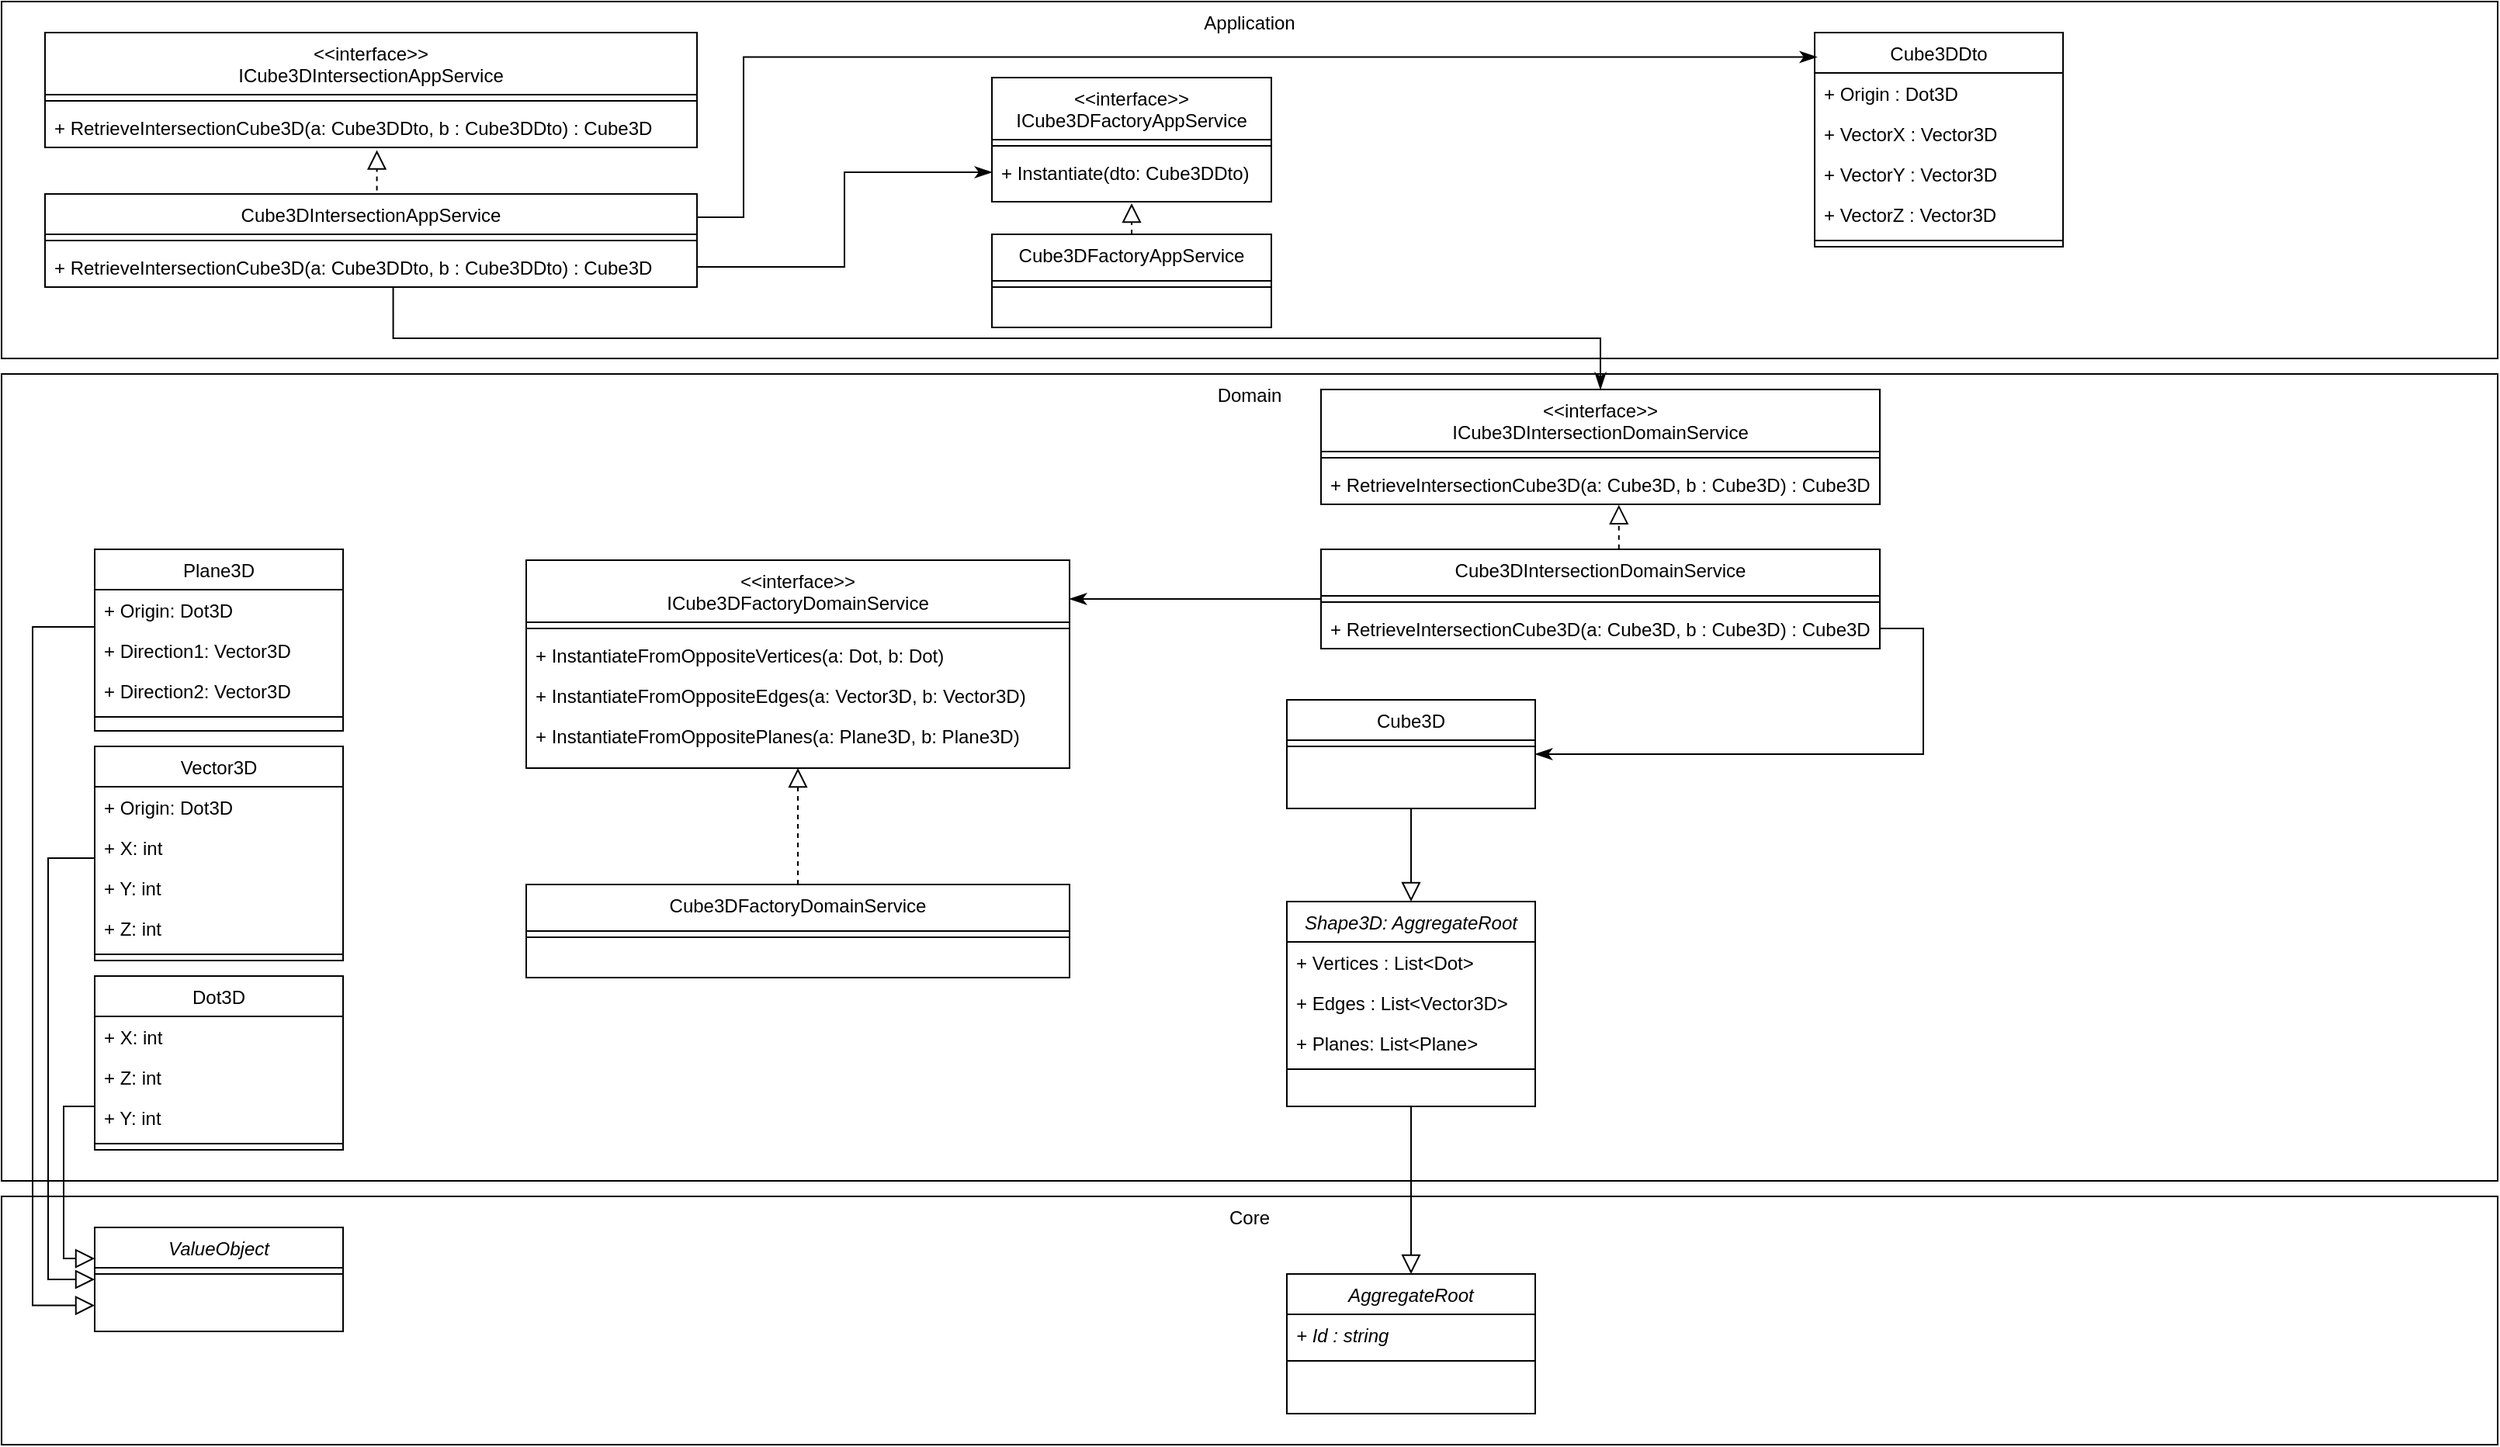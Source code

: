 <mxfile version="13.7.9" type="device"><diagram id="C5RBs43oDa-KdzZeNtuy" name="Page-1"><mxGraphModel dx="920" dy="585" grid="1" gridSize="10" guides="1" tooltips="1" connect="1" arrows="1" fold="1" page="1" pageScale="1" pageWidth="827" pageHeight="1169" math="0" shadow="0"><root><mxCell id="WIyWlLk6GJQsqaUBKTNV-0"/><mxCell id="WIyWlLk6GJQsqaUBKTNV-1" parent="WIyWlLk6GJQsqaUBKTNV-0"/><mxCell id="9ZhF-vQbe9T78uoRHSer-0" value="Domain" style="rounded=0;html=1;align=center;verticalAlign=top;labelBackgroundColor=none;whiteSpace=wrap;" parent="WIyWlLk6GJQsqaUBKTNV-1" vertex="1"><mxGeometry x="12" y="300" width="1608" height="520" as="geometry"/></mxCell><mxCell id="9ZhF-vQbe9T78uoRHSer-1" value="Application" style="rounded=0;html=1;align=center;verticalAlign=top;labelBackgroundColor=none;whiteSpace=wrap;" parent="WIyWlLk6GJQsqaUBKTNV-1" vertex="1"><mxGeometry x="12" y="60" width="1608" height="230" as="geometry"/></mxCell><mxCell id="9ZhF-vQbe9T78uoRHSer-47" value="&lt;&lt;interface&gt;&gt;&#10;ICube3DIntersectionDomainService" style="swimlane;fontStyle=0;align=center;verticalAlign=top;childLayout=stackLayout;horizontal=1;startSize=40;horizontalStack=0;resizeParent=1;resizeLast=0;collapsible=1;marginBottom=0;rounded=0;shadow=0;strokeWidth=1;" parent="WIyWlLk6GJQsqaUBKTNV-1" vertex="1"><mxGeometry x="862" y="310" width="360" height="74" as="geometry"><mxRectangle x="340" y="380" width="170" height="26" as="alternateBounds"/></mxGeometry></mxCell><mxCell id="9ZhF-vQbe9T78uoRHSer-48" value="" style="line;html=1;strokeWidth=1;align=left;verticalAlign=middle;spacingTop=-1;spacingLeft=3;spacingRight=3;rotatable=0;labelPosition=right;points=[];portConstraint=eastwest;" parent="9ZhF-vQbe9T78uoRHSer-47" vertex="1"><mxGeometry y="40" width="360" height="8" as="geometry"/></mxCell><mxCell id="9ZhF-vQbe9T78uoRHSer-49" value="+ RetrieveIntersectionCube3D(a: Cube3D, b : Cube3D) : Cube3D" style="text;align=left;verticalAlign=top;spacingLeft=4;spacingRight=4;overflow=hidden;rotatable=0;points=[[0,0.5],[1,0.5]];portConstraint=eastwest;rounded=0;shadow=0;html=0;" parent="9ZhF-vQbe9T78uoRHSer-47" vertex="1"><mxGeometry y="48" width="360" height="26" as="geometry"/></mxCell><mxCell id="9ZhF-vQbe9T78uoRHSer-92" value="&lt;&lt;interface&gt;&gt;&#10;ICube3DIntersectionAppService" style="swimlane;fontStyle=0;align=center;verticalAlign=top;childLayout=stackLayout;horizontal=1;startSize=40;horizontalStack=0;resizeParent=1;resizeLast=0;collapsible=1;marginBottom=0;rounded=0;shadow=0;strokeWidth=1;" parent="WIyWlLk6GJQsqaUBKTNV-1" vertex="1"><mxGeometry x="40" y="80" width="420" height="74" as="geometry"><mxRectangle x="340" y="380" width="170" height="26" as="alternateBounds"/></mxGeometry></mxCell><mxCell id="9ZhF-vQbe9T78uoRHSer-93" value="" style="line;html=1;strokeWidth=1;align=left;verticalAlign=middle;spacingTop=-1;spacingLeft=3;spacingRight=3;rotatable=0;labelPosition=right;points=[];portConstraint=eastwest;" parent="9ZhF-vQbe9T78uoRHSer-92" vertex="1"><mxGeometry y="40" width="420" height="8" as="geometry"/></mxCell><mxCell id="9ZhF-vQbe9T78uoRHSer-94" value="+ RetrieveIntersectionCube3D(a: Cube3DDto, b : Cube3DDto) : Cube3D" style="text;align=left;verticalAlign=top;spacingLeft=4;spacingRight=4;overflow=hidden;rotatable=0;points=[[0,0.5],[1,0.5]];portConstraint=eastwest;rounded=0;shadow=0;html=0;" parent="9ZhF-vQbe9T78uoRHSer-92" vertex="1"><mxGeometry y="48" width="420" height="26" as="geometry"/></mxCell><mxCell id="9ZhF-vQbe9T78uoRHSer-95" style="edgeStyle=orthogonalEdgeStyle;rounded=0;orthogonalLoop=1;jettySize=auto;html=1;exitX=0.5;exitY=0;exitDx=0;exitDy=0;entryX=0.509;entryY=1.067;entryDx=0;entryDy=0;entryPerimeter=0;dashed=1;endArrow=block;endFill=0;endSize=10;strokeWidth=1;" parent="WIyWlLk6GJQsqaUBKTNV-1" source="9ZhF-vQbe9T78uoRHSer-51" target="9ZhF-vQbe9T78uoRHSer-94" edge="1"><mxGeometry relative="1" as="geometry"/></mxCell><mxCell id="9ZhF-vQbe9T78uoRHSer-96" style="edgeStyle=orthogonalEdgeStyle;rounded=0;orthogonalLoop=1;jettySize=auto;html=1;exitX=1;exitY=0.5;exitDx=0;exitDy=0;entryX=0;entryY=0.5;entryDx=0;entryDy=0;endArrow=classicThin;endFill=1;endSize=8;strokeWidth=1;" parent="WIyWlLk6GJQsqaUBKTNV-1" source="9ZhF-vQbe9T78uoRHSer-53" target="9ZhF-vQbe9T78uoRHSer-99" edge="1"><mxGeometry relative="1" as="geometry"/></mxCell><mxCell id="9ZhF-vQbe9T78uoRHSer-51" value="Cube3DIntersectionAppService" style="swimlane;fontStyle=0;align=center;verticalAlign=top;childLayout=stackLayout;horizontal=1;startSize=26;horizontalStack=0;resizeParent=1;resizeLast=0;collapsible=1;marginBottom=0;rounded=0;shadow=0;strokeWidth=1;" parent="WIyWlLk6GJQsqaUBKTNV-1" vertex="1"><mxGeometry x="40" y="184" width="420" height="60" as="geometry"><mxRectangle x="340" y="380" width="170" height="26" as="alternateBounds"/></mxGeometry></mxCell><mxCell id="9ZhF-vQbe9T78uoRHSer-52" value="" style="line;html=1;strokeWidth=1;align=left;verticalAlign=middle;spacingTop=-1;spacingLeft=3;spacingRight=3;rotatable=0;labelPosition=right;points=[];portConstraint=eastwest;" parent="9ZhF-vQbe9T78uoRHSer-51" vertex="1"><mxGeometry y="26" width="420" height="8" as="geometry"/></mxCell><mxCell id="9ZhF-vQbe9T78uoRHSer-53" value="+ RetrieveIntersectionCube3D(a: Cube3DDto, b : Cube3DDto) : Cube3D" style="text;align=left;verticalAlign=top;spacingLeft=4;spacingRight=4;overflow=hidden;rotatable=0;points=[[0,0.5],[1,0.5]];portConstraint=eastwest;rounded=0;shadow=0;html=0;" parent="9ZhF-vQbe9T78uoRHSer-51" vertex="1"><mxGeometry y="34" width="420" height="26" as="geometry"/></mxCell><mxCell id="9ZhF-vQbe9T78uoRHSer-57" value="Cube3DDto" style="swimlane;fontStyle=0;align=center;verticalAlign=top;childLayout=stackLayout;horizontal=1;startSize=26;horizontalStack=0;resizeParent=1;resizeLast=0;collapsible=1;marginBottom=0;rounded=0;shadow=0;strokeWidth=1;" parent="WIyWlLk6GJQsqaUBKTNV-1" vertex="1"><mxGeometry x="1180" y="80" width="160" height="138" as="geometry"><mxRectangle x="340" y="380" width="170" height="26" as="alternateBounds"/></mxGeometry></mxCell><mxCell id="9ZhF-vQbe9T78uoRHSer-59" value="+ Origin : Dot3D" style="text;align=left;verticalAlign=top;spacingLeft=4;spacingRight=4;overflow=hidden;rotatable=0;points=[[0,0.5],[1,0.5]];portConstraint=eastwest;rounded=0;shadow=0;html=0;" parent="9ZhF-vQbe9T78uoRHSer-57" vertex="1"><mxGeometry y="26" width="160" height="26" as="geometry"/></mxCell><mxCell id="9ZhF-vQbe9T78uoRHSer-60" value="+ VectorX : Vector3D" style="text;align=left;verticalAlign=top;spacingLeft=4;spacingRight=4;overflow=hidden;rotatable=0;points=[[0,0.5],[1,0.5]];portConstraint=eastwest;rounded=0;shadow=0;html=0;" parent="9ZhF-vQbe9T78uoRHSer-57" vertex="1"><mxGeometry y="52" width="160" height="26" as="geometry"/></mxCell><mxCell id="9ZhF-vQbe9T78uoRHSer-61" value="+ VectorY : Vector3D" style="text;align=left;verticalAlign=top;spacingLeft=4;spacingRight=4;overflow=hidden;rotatable=0;points=[[0,0.5],[1,0.5]];portConstraint=eastwest;rounded=0;shadow=0;html=0;" parent="9ZhF-vQbe9T78uoRHSer-57" vertex="1"><mxGeometry y="78" width="160" height="26" as="geometry"/></mxCell><mxCell id="9ZhF-vQbe9T78uoRHSer-62" value="+ VectorZ : Vector3D" style="text;align=left;verticalAlign=top;spacingLeft=4;spacingRight=4;overflow=hidden;rotatable=0;points=[[0,0.5],[1,0.5]];portConstraint=eastwest;rounded=0;shadow=0;html=0;" parent="9ZhF-vQbe9T78uoRHSer-57" vertex="1"><mxGeometry y="104" width="160" height="26" as="geometry"/></mxCell><mxCell id="9ZhF-vQbe9T78uoRHSer-58" value="" style="line;html=1;strokeWidth=1;align=left;verticalAlign=middle;spacingTop=-1;spacingLeft=3;spacingRight=3;rotatable=0;labelPosition=right;points=[];portConstraint=eastwest;" parent="9ZhF-vQbe9T78uoRHSer-57" vertex="1"><mxGeometry y="130" width="160" height="8" as="geometry"/></mxCell><mxCell id="9ZhF-vQbe9T78uoRHSer-97" value="&lt;&lt;interface&gt;&gt;&#10;ICube3DFactoryAppService" style="swimlane;fontStyle=0;align=center;verticalAlign=top;childLayout=stackLayout;horizontal=1;startSize=40;horizontalStack=0;resizeParent=1;resizeLast=0;collapsible=1;marginBottom=0;rounded=0;shadow=0;strokeWidth=1;" parent="WIyWlLk6GJQsqaUBKTNV-1" vertex="1"><mxGeometry x="650" y="109" width="180" height="80" as="geometry"><mxRectangle x="340" y="380" width="170" height="26" as="alternateBounds"/></mxGeometry></mxCell><mxCell id="9ZhF-vQbe9T78uoRHSer-98" value="" style="line;html=1;strokeWidth=1;align=left;verticalAlign=middle;spacingTop=-1;spacingLeft=3;spacingRight=3;rotatable=0;labelPosition=right;points=[];portConstraint=eastwest;" parent="9ZhF-vQbe9T78uoRHSer-97" vertex="1"><mxGeometry y="40" width="180" height="8" as="geometry"/></mxCell><mxCell id="9ZhF-vQbe9T78uoRHSer-99" value="+ Instantiate(dto: Cube3DDto)" style="text;align=left;verticalAlign=top;spacingLeft=4;spacingRight=4;overflow=hidden;rotatable=0;points=[[0,0.5],[1,0.5]];portConstraint=eastwest;rounded=0;shadow=0;html=0;" parent="9ZhF-vQbe9T78uoRHSer-97" vertex="1"><mxGeometry y="48" width="180" height="26" as="geometry"/></mxCell><mxCell id="9ZhF-vQbe9T78uoRHSer-13" value="Core" style="rounded=0;html=1;align=center;verticalAlign=top;labelBackgroundColor=none;whiteSpace=wrap;" parent="WIyWlLk6GJQsqaUBKTNV-1" vertex="1"><mxGeometry x="12" y="830" width="1608" height="160" as="geometry"/></mxCell><mxCell id="9ZhF-vQbe9T78uoRHSer-24" value="ValueObject" style="swimlane;fontStyle=2;align=center;verticalAlign=top;childLayout=stackLayout;horizontal=1;startSize=26;horizontalStack=0;resizeParent=1;resizeLast=0;collapsible=1;marginBottom=0;rounded=0;shadow=0;strokeWidth=1;" parent="WIyWlLk6GJQsqaUBKTNV-1" vertex="1"><mxGeometry x="72" y="850" width="160" height="67" as="geometry"><mxRectangle x="550" y="140" width="160" height="26" as="alternateBounds"/></mxGeometry></mxCell><mxCell id="9ZhF-vQbe9T78uoRHSer-26" value="" style="line;html=1;strokeWidth=1;align=left;verticalAlign=middle;spacingTop=-1;spacingLeft=3;spacingRight=3;rotatable=0;labelPosition=right;points=[];portConstraint=eastwest;" parent="9ZhF-vQbe9T78uoRHSer-24" vertex="1"><mxGeometry y="26" width="160" height="8" as="geometry"/></mxCell><mxCell id="zkfFHV4jXpPFQw0GAbJ--16" value="" style="endArrow=block;endSize=10;endFill=0;shadow=0;strokeWidth=1;rounded=0;edgeStyle=elbowEdgeStyle;elbow=vertical;entryX=0.5;entryY=0;entryDx=0;entryDy=0;exitX=0.5;exitY=1;exitDx=0;exitDy=0;" parent="WIyWlLk6GJQsqaUBKTNV-1" source="zkfFHV4jXpPFQw0GAbJ--13" target="9ZhF-vQbe9T78uoRHSer-3" edge="1"><mxGeometry width="160" relative="1" as="geometry"><mxPoint x="212" y="968" as="sourcePoint"/><mxPoint x="312" y="866" as="targetPoint"/><Array as="points"><mxPoint x="930" y="600"/></Array></mxGeometry></mxCell><mxCell id="9ZhF-vQbe9T78uoRHSer-33" style="edgeStyle=orthogonalEdgeStyle;rounded=0;orthogonalLoop=1;jettySize=auto;html=1;exitX=0;exitY=0.75;exitDx=0;exitDy=0;entryX=0;entryY=0.299;entryDx=0;entryDy=0;endArrow=block;endFill=0;endSize=10;entryPerimeter=0;" parent="WIyWlLk6GJQsqaUBKTNV-1" source="9ZhF-vQbe9T78uoRHSer-27" target="9ZhF-vQbe9T78uoRHSer-24" edge="1"><mxGeometry relative="1" as="geometry"/></mxCell><mxCell id="9ZhF-vQbe9T78uoRHSer-34" style="edgeStyle=orthogonalEdgeStyle;rounded=0;orthogonalLoop=1;jettySize=auto;html=1;exitX=0;exitY=0.75;exitDx=0;exitDy=0;entryX=0;entryY=0.5;entryDx=0;entryDy=0;endArrow=block;endFill=0;endSize=10;strokeWidth=1;" parent="WIyWlLk6GJQsqaUBKTNV-1" source="9ZhF-vQbe9T78uoRHSer-31" target="9ZhF-vQbe9T78uoRHSer-24" edge="1"><mxGeometry relative="1" as="geometry"><Array as="points"><mxPoint x="42" y="612"/><mxPoint x="42" y="883"/></Array></mxGeometry></mxCell><mxCell id="9ZhF-vQbe9T78uoRHSer-36" style="edgeStyle=orthogonalEdgeStyle;rounded=0;orthogonalLoop=1;jettySize=auto;html=1;exitX=0;exitY=0.75;exitDx=0;exitDy=0;entryX=0;entryY=0.75;entryDx=0;entryDy=0;endArrow=block;endFill=0;endSize=10;strokeWidth=1;" parent="WIyWlLk6GJQsqaUBKTNV-1" source="9ZhF-vQbe9T78uoRHSer-29" target="9ZhF-vQbe9T78uoRHSer-24" edge="1"><mxGeometry relative="1" as="geometry"><Array as="points"><mxPoint x="32" y="463"/><mxPoint x="32" y="900"/></Array></mxGeometry></mxCell><mxCell id="9ZhF-vQbe9T78uoRHSer-37" value="" style="endArrow=block;endSize=10;endFill=0;shadow=0;strokeWidth=1;rounded=0;edgeStyle=elbowEdgeStyle;elbow=vertical;entryX=0.5;entryY=0;entryDx=0;entryDy=0;exitX=0.5;exitY=1;exitDx=0;exitDy=0;" parent="WIyWlLk6GJQsqaUBKTNV-1" source="9ZhF-vQbe9T78uoRHSer-3" target="9ZhF-vQbe9T78uoRHSer-14" edge="1"><mxGeometry width="160" relative="1" as="geometry"><mxPoint x="372.0" y="870" as="sourcePoint"/><mxPoint x="552.0" y="905" as="targetPoint"/><Array as="points"><mxPoint x="890" y="810"/></Array></mxGeometry></mxCell><mxCell id="9ZhF-vQbe9T78uoRHSer-56" style="edgeStyle=orthogonalEdgeStyle;rounded=0;orthogonalLoop=1;jettySize=auto;html=1;endArrow=classicThin;endFill=1;endSize=8;strokeWidth=1;exitX=0.534;exitY=0.98;exitDx=0;exitDy=0;exitPerimeter=0;" parent="WIyWlLk6GJQsqaUBKTNV-1" source="9ZhF-vQbe9T78uoRHSer-53" target="9ZhF-vQbe9T78uoRHSer-47" edge="1"><mxGeometry relative="1" as="geometry"><mxPoint x="252" y="270" as="sourcePoint"/></mxGeometry></mxCell><mxCell id="9ZhF-vQbe9T78uoRHSer-54" style="edgeStyle=orthogonalEdgeStyle;rounded=0;orthogonalLoop=1;jettySize=auto;html=1;exitX=1;exitY=0.5;exitDx=0;exitDy=0;entryX=1;entryY=0.5;entryDx=0;entryDy=0;endArrow=classicThin;endFill=1;endSize=8;strokeWidth=1;" parent="WIyWlLk6GJQsqaUBKTNV-1" source="9ZhF-vQbe9T78uoRHSer-67" target="zkfFHV4jXpPFQw0GAbJ--13" edge="1"><mxGeometry relative="1" as="geometry"><mxPoint x="1512.5" y="500" as="targetPoint"/><Array as="points"><mxPoint x="1250" y="464"/><mxPoint x="1250" y="545"/></Array></mxGeometry></mxCell><mxCell id="9ZhF-vQbe9T78uoRHSer-55" style="edgeStyle=orthogonalEdgeStyle;rounded=0;orthogonalLoop=1;jettySize=auto;html=1;exitX=0;exitY=0.5;exitDx=0;exitDy=0;entryX=1;entryY=0.5;entryDx=0;entryDy=0;endArrow=classicThin;endFill=1;endSize=8;strokeWidth=1;" parent="WIyWlLk6GJQsqaUBKTNV-1" source="9ZhF-vQbe9T78uoRHSer-65" edge="1"><mxGeometry relative="1" as="geometry"><mxPoint x="432" y="380" as="sourcePoint"/><mxPoint x="700" y="445" as="targetPoint"/><Array as="points"><mxPoint x="830" y="445"/><mxPoint x="830" y="445"/></Array></mxGeometry></mxCell><mxCell id="9ZhF-vQbe9T78uoRHSer-63" style="edgeStyle=orthogonalEdgeStyle;rounded=0;orthogonalLoop=1;jettySize=auto;html=1;exitX=1;exitY=0.25;exitDx=0;exitDy=0;entryX=0.009;entryY=0.114;entryDx=0;entryDy=0;endArrow=classicThin;endFill=1;endSize=8;strokeWidth=1;entryPerimeter=0;" parent="WIyWlLk6GJQsqaUBKTNV-1" source="9ZhF-vQbe9T78uoRHSer-51" target="9ZhF-vQbe9T78uoRHSer-57" edge="1"><mxGeometry relative="1" as="geometry"><Array as="points"><mxPoint x="490" y="199"/><mxPoint x="490" y="96"/></Array></mxGeometry></mxCell><mxCell id="9ZhF-vQbe9T78uoRHSer-69" style="edgeStyle=orthogonalEdgeStyle;rounded=0;orthogonalLoop=1;jettySize=auto;html=1;exitX=0.5;exitY=0;exitDx=0;exitDy=0;entryX=0.533;entryY=1.013;entryDx=0;entryDy=0;entryPerimeter=0;dashed=1;endArrow=block;endFill=0;endSize=10;strokeWidth=1;" parent="WIyWlLk6GJQsqaUBKTNV-1" source="9ZhF-vQbe9T78uoRHSer-65" target="9ZhF-vQbe9T78uoRHSer-49" edge="1"><mxGeometry relative="1" as="geometry"/></mxCell><mxCell id="9ZhF-vQbe9T78uoRHSer-14" value="AggregateRoot" style="swimlane;fontStyle=2;align=center;verticalAlign=top;childLayout=stackLayout;horizontal=1;startSize=26;horizontalStack=0;resizeParent=1;resizeLast=0;collapsible=1;marginBottom=0;rounded=0;shadow=0;strokeWidth=1;" parent="WIyWlLk6GJQsqaUBKTNV-1" vertex="1"><mxGeometry x="840" y="880" width="160" height="90" as="geometry"><mxRectangle x="550" y="140" width="160" height="26" as="alternateBounds"/></mxGeometry></mxCell><mxCell id="9ZhF-vQbe9T78uoRHSer-15" value="+ Id : string" style="text;align=left;verticalAlign=top;spacingLeft=4;spacingRight=4;overflow=hidden;rotatable=0;points=[[0,0.5],[1,0.5]];portConstraint=eastwest;fontStyle=2" parent="9ZhF-vQbe9T78uoRHSer-14" vertex="1"><mxGeometry y="26" width="160" height="26" as="geometry"/></mxCell><mxCell id="9ZhF-vQbe9T78uoRHSer-20" value="" style="line;html=1;strokeWidth=1;align=left;verticalAlign=middle;spacingTop=-1;spacingLeft=3;spacingRight=3;rotatable=0;labelPosition=right;points=[];portConstraint=eastwest;" parent="9ZhF-vQbe9T78uoRHSer-14" vertex="1"><mxGeometry y="52" width="160" height="8" as="geometry"/></mxCell><mxCell id="9ZhF-vQbe9T78uoRHSer-3" value="Shape3D: AggregateRoot" style="swimlane;fontStyle=2;align=center;verticalAlign=top;childLayout=stackLayout;horizontal=1;startSize=26;horizontalStack=0;resizeParent=1;resizeLast=0;collapsible=1;marginBottom=0;rounded=0;shadow=0;strokeWidth=1;" parent="WIyWlLk6GJQsqaUBKTNV-1" vertex="1"><mxGeometry x="840" y="640" width="160" height="132" as="geometry"><mxRectangle x="550" y="140" width="160" height="26" as="alternateBounds"/></mxGeometry></mxCell><mxCell id="9ZhF-vQbe9T78uoRHSer-6" value="+ Vertices : List&lt;Dot&gt;" style="text;align=left;verticalAlign=top;spacingLeft=4;spacingRight=4;overflow=hidden;rotatable=0;points=[[0,0.5],[1,0.5]];portConstraint=eastwest;rounded=0;shadow=0;html=0;" parent="9ZhF-vQbe9T78uoRHSer-3" vertex="1"><mxGeometry y="26" width="160" height="26" as="geometry"/></mxCell><mxCell id="9ZhF-vQbe9T78uoRHSer-7" value="+ Edges : List&lt;Vector3D&gt;" style="text;align=left;verticalAlign=top;spacingLeft=4;spacingRight=4;overflow=hidden;rotatable=0;points=[[0,0.5],[1,0.5]];portConstraint=eastwest;rounded=0;shadow=0;html=0;" parent="9ZhF-vQbe9T78uoRHSer-3" vertex="1"><mxGeometry y="52" width="160" height="26" as="geometry"/></mxCell><mxCell id="9ZhF-vQbe9T78uoRHSer-8" value="+ Planes: List&lt;Plane&gt;" style="text;align=left;verticalAlign=top;spacingLeft=4;spacingRight=4;overflow=hidden;rotatable=0;points=[[0,0.5],[1,0.5]];portConstraint=eastwest;rounded=0;shadow=0;html=0;" parent="9ZhF-vQbe9T78uoRHSer-3" vertex="1"><mxGeometry y="78" width="160" height="26" as="geometry"/></mxCell><mxCell id="9ZhF-vQbe9T78uoRHSer-9" value="" style="line;html=1;strokeWidth=1;align=left;verticalAlign=middle;spacingTop=-1;spacingLeft=3;spacingRight=3;rotatable=0;labelPosition=right;points=[];portConstraint=eastwest;" parent="9ZhF-vQbe9T78uoRHSer-3" vertex="1"><mxGeometry y="104" width="160" height="8" as="geometry"/></mxCell><mxCell id="zkfFHV4jXpPFQw0GAbJ--13" value="Cube3D" style="swimlane;fontStyle=0;align=center;verticalAlign=top;childLayout=stackLayout;horizontal=1;startSize=26;horizontalStack=0;resizeParent=1;resizeLast=0;collapsible=1;marginBottom=0;rounded=0;shadow=0;strokeWidth=1;" parent="WIyWlLk6GJQsqaUBKTNV-1" vertex="1"><mxGeometry x="840" y="510" width="160" height="70" as="geometry"><mxRectangle x="340" y="380" width="170" height="26" as="alternateBounds"/></mxGeometry></mxCell><mxCell id="zkfFHV4jXpPFQw0GAbJ--15" value="" style="line;html=1;strokeWidth=1;align=left;verticalAlign=middle;spacingTop=-1;spacingLeft=3;spacingRight=3;rotatable=0;labelPosition=right;points=[];portConstraint=eastwest;" parent="zkfFHV4jXpPFQw0GAbJ--13" vertex="1"><mxGeometry y="26" width="160" height="8" as="geometry"/></mxCell><mxCell id="9ZhF-vQbe9T78uoRHSer-91" style="edgeStyle=orthogonalEdgeStyle;rounded=0;orthogonalLoop=1;jettySize=auto;html=1;exitX=0.5;exitY=0;exitDx=0;exitDy=0;entryX=0.5;entryY=1;entryDx=0;entryDy=0;dashed=1;endArrow=block;endFill=0;endSize=10;strokeWidth=1;" parent="WIyWlLk6GJQsqaUBKTNV-1" source="9ZhF-vQbe9T78uoRHSer-79" target="9ZhF-vQbe9T78uoRHSer-85" edge="1"><mxGeometry relative="1" as="geometry"/></mxCell><mxCell id="9ZhF-vQbe9T78uoRHSer-85" value="&lt;&lt;interface&gt;&gt;&#10;ICube3DFactoryDomainService" style="swimlane;fontStyle=0;align=center;verticalAlign=top;childLayout=stackLayout;horizontal=1;startSize=40;horizontalStack=0;resizeParent=1;resizeLast=0;collapsible=1;marginBottom=0;rounded=0;shadow=0;strokeWidth=1;" parent="WIyWlLk6GJQsqaUBKTNV-1" vertex="1"><mxGeometry x="350" y="420" width="350" height="134" as="geometry"><mxRectangle x="340" y="380" width="170" height="26" as="alternateBounds"/></mxGeometry></mxCell><mxCell id="9ZhF-vQbe9T78uoRHSer-86" value="" style="line;html=1;strokeWidth=1;align=left;verticalAlign=middle;spacingTop=-1;spacingLeft=3;spacingRight=3;rotatable=0;labelPosition=right;points=[];portConstraint=eastwest;" parent="9ZhF-vQbe9T78uoRHSer-85" vertex="1"><mxGeometry y="40" width="350" height="8" as="geometry"/></mxCell><mxCell id="9ZhF-vQbe9T78uoRHSer-88" value="+ InstantiateFromOppositeVertices(a: Dot, b: Dot)" style="text;align=left;verticalAlign=top;spacingLeft=4;spacingRight=4;overflow=hidden;rotatable=0;points=[[0,0.5],[1,0.5]];portConstraint=eastwest;rounded=0;shadow=0;html=0;" parent="9ZhF-vQbe9T78uoRHSer-85" vertex="1"><mxGeometry y="48" width="350" height="26" as="geometry"/></mxCell><mxCell id="9ZhF-vQbe9T78uoRHSer-89" value="+ InstantiateFromOppositeEdges(a: Vector3D, b: Vector3D)" style="text;align=left;verticalAlign=top;spacingLeft=4;spacingRight=4;overflow=hidden;rotatable=0;points=[[0,0.5],[1,0.5]];portConstraint=eastwest;rounded=0;shadow=0;html=0;" parent="9ZhF-vQbe9T78uoRHSer-85" vertex="1"><mxGeometry y="74" width="350" height="26" as="geometry"/></mxCell><mxCell id="9ZhF-vQbe9T78uoRHSer-90" value="+ InstantiateFromOppositePlanes(a: Plane3D, b: Plane3D)" style="text;align=left;verticalAlign=top;spacingLeft=4;spacingRight=4;overflow=hidden;rotatable=0;points=[[0,0.5],[1,0.5]];portConstraint=eastwest;rounded=0;shadow=0;html=0;" parent="9ZhF-vQbe9T78uoRHSer-85" vertex="1"><mxGeometry y="100" width="350" height="26" as="geometry"/></mxCell><mxCell id="9ZhF-vQbe9T78uoRHSer-79" value="Cube3DFactoryDomainService" style="swimlane;fontStyle=0;align=center;verticalAlign=top;childLayout=stackLayout;horizontal=1;startSize=30;horizontalStack=0;resizeParent=1;resizeLast=0;collapsible=1;marginBottom=0;rounded=0;shadow=0;strokeWidth=1;" parent="WIyWlLk6GJQsqaUBKTNV-1" vertex="1"><mxGeometry x="350" y="629" width="350" height="60" as="geometry"><mxRectangle x="340" y="380" width="170" height="26" as="alternateBounds"/></mxGeometry></mxCell><mxCell id="9ZhF-vQbe9T78uoRHSer-80" value="" style="line;html=1;strokeWidth=1;align=left;verticalAlign=middle;spacingTop=-1;spacingLeft=3;spacingRight=3;rotatable=0;labelPosition=right;points=[];portConstraint=eastwest;" parent="9ZhF-vQbe9T78uoRHSer-79" vertex="1"><mxGeometry y="30" width="350" height="8" as="geometry"/></mxCell><mxCell id="9ZhF-vQbe9T78uoRHSer-65" value="Cube3DIntersectionDomainService" style="swimlane;fontStyle=0;align=center;verticalAlign=top;childLayout=stackLayout;horizontal=1;startSize=30;horizontalStack=0;resizeParent=1;resizeLast=0;collapsible=1;marginBottom=0;rounded=0;shadow=0;strokeWidth=1;" parent="WIyWlLk6GJQsqaUBKTNV-1" vertex="1"><mxGeometry x="862" y="413" width="360" height="64" as="geometry"><mxRectangle x="340" y="380" width="170" height="26" as="alternateBounds"/></mxGeometry></mxCell><mxCell id="9ZhF-vQbe9T78uoRHSer-66" value="" style="line;html=1;strokeWidth=1;align=left;verticalAlign=middle;spacingTop=-1;spacingLeft=3;spacingRight=3;rotatable=0;labelPosition=right;points=[];portConstraint=eastwest;" parent="9ZhF-vQbe9T78uoRHSer-65" vertex="1"><mxGeometry y="30" width="360" height="8" as="geometry"/></mxCell><mxCell id="9ZhF-vQbe9T78uoRHSer-67" value="+ RetrieveIntersectionCube3D(a: Cube3D, b : Cube3D) : Cube3D" style="text;align=left;verticalAlign=top;spacingLeft=4;spacingRight=4;overflow=hidden;rotatable=0;points=[[0,0.5],[1,0.5]];portConstraint=eastwest;rounded=0;shadow=0;html=0;" parent="9ZhF-vQbe9T78uoRHSer-65" vertex="1"><mxGeometry y="38" width="360" height="26" as="geometry"/></mxCell><mxCell id="9ZhF-vQbe9T78uoRHSer-104" style="edgeStyle=orthogonalEdgeStyle;rounded=0;orthogonalLoop=1;jettySize=auto;html=1;exitX=0.5;exitY=0;exitDx=0;exitDy=0;dashed=1;endArrow=block;endFill=0;endSize=10;strokeWidth=1;" parent="WIyWlLk6GJQsqaUBKTNV-1" source="9ZhF-vQbe9T78uoRHSer-105" edge="1"><mxGeometry relative="1" as="geometry"><mxPoint x="740" y="190" as="targetPoint"/></mxGeometry></mxCell><mxCell id="9ZhF-vQbe9T78uoRHSer-105" value="Cube3DFactoryAppService" style="swimlane;fontStyle=0;align=center;verticalAlign=top;childLayout=stackLayout;horizontal=1;startSize=30;horizontalStack=0;resizeParent=1;resizeLast=0;collapsible=1;marginBottom=0;rounded=0;shadow=0;strokeWidth=1;" parent="WIyWlLk6GJQsqaUBKTNV-1" vertex="1"><mxGeometry x="650" y="210" width="180" height="60" as="geometry"><mxRectangle x="340" y="380" width="170" height="26" as="alternateBounds"/></mxGeometry></mxCell><mxCell id="9ZhF-vQbe9T78uoRHSer-106" value="" style="line;html=1;strokeWidth=1;align=left;verticalAlign=middle;spacingTop=-1;spacingLeft=3;spacingRight=3;rotatable=0;labelPosition=right;points=[];portConstraint=eastwest;" parent="9ZhF-vQbe9T78uoRHSer-105" vertex="1"><mxGeometry y="30" width="180" height="8" as="geometry"/></mxCell><mxCell id="9ZhF-vQbe9T78uoRHSer-31" value="Vector3D" style="swimlane;fontStyle=0;align=center;verticalAlign=top;childLayout=stackLayout;horizontal=1;startSize=26;horizontalStack=0;resizeParent=1;resizeLast=0;collapsible=1;marginBottom=0;rounded=0;shadow=0;strokeWidth=1;" parent="WIyWlLk6GJQsqaUBKTNV-1" vertex="1"><mxGeometry x="72" y="540" width="160" height="138" as="geometry"><mxRectangle x="550" y="140" width="160" height="26" as="alternateBounds"/></mxGeometry></mxCell><mxCell id="3aGxsf_leZt4kBu77rMI-10" value="+ Origin: Dot3D" style="text;align=left;verticalAlign=top;spacingLeft=4;spacingRight=4;overflow=hidden;rotatable=0;points=[[0,0.5],[1,0.5]];portConstraint=eastwest;rounded=0;shadow=0;html=0;" vertex="1" parent="9ZhF-vQbe9T78uoRHSer-31"><mxGeometry y="26" width="160" height="26" as="geometry"/></mxCell><mxCell id="3aGxsf_leZt4kBu77rMI-3" value="+ X: int" style="text;align=left;verticalAlign=top;spacingLeft=4;spacingRight=4;overflow=hidden;rotatable=0;points=[[0,0.5],[1,0.5]];portConstraint=eastwest;rounded=0;shadow=0;html=0;" vertex="1" parent="9ZhF-vQbe9T78uoRHSer-31"><mxGeometry y="52" width="160" height="26" as="geometry"/></mxCell><mxCell id="3aGxsf_leZt4kBu77rMI-4" value="+ Y: int" style="text;align=left;verticalAlign=top;spacingLeft=4;spacingRight=4;overflow=hidden;rotatable=0;points=[[0,0.5],[1,0.5]];portConstraint=eastwest;rounded=0;shadow=0;html=0;" vertex="1" parent="9ZhF-vQbe9T78uoRHSer-31"><mxGeometry y="78" width="160" height="26" as="geometry"/></mxCell><mxCell id="3aGxsf_leZt4kBu77rMI-5" value="+ Z: int" style="text;align=left;verticalAlign=top;spacingLeft=4;spacingRight=4;overflow=hidden;rotatable=0;points=[[0,0.5],[1,0.5]];portConstraint=eastwest;rounded=0;shadow=0;html=0;" vertex="1" parent="9ZhF-vQbe9T78uoRHSer-31"><mxGeometry y="104" width="160" height="26" as="geometry"/></mxCell><mxCell id="9ZhF-vQbe9T78uoRHSer-32" value="" style="line;html=1;strokeWidth=1;align=left;verticalAlign=middle;spacingTop=-1;spacingLeft=3;spacingRight=3;rotatable=0;labelPosition=right;points=[];portConstraint=eastwest;" parent="9ZhF-vQbe9T78uoRHSer-31" vertex="1"><mxGeometry y="130" width="160" height="8" as="geometry"/></mxCell><mxCell id="9ZhF-vQbe9T78uoRHSer-29" value="Plane3D" style="swimlane;fontStyle=0;align=center;verticalAlign=top;childLayout=stackLayout;horizontal=1;startSize=26;horizontalStack=0;resizeParent=1;resizeLast=0;collapsible=1;marginBottom=0;rounded=0;shadow=0;strokeWidth=1;" parent="WIyWlLk6GJQsqaUBKTNV-1" vertex="1"><mxGeometry x="72" y="413" width="160" height="117" as="geometry"><mxRectangle x="550" y="140" width="160" height="26" as="alternateBounds"/></mxGeometry></mxCell><mxCell id="3aGxsf_leZt4kBu77rMI-7" value="+ Origin: Dot3D" style="text;align=left;verticalAlign=top;spacingLeft=4;spacingRight=4;overflow=hidden;rotatable=0;points=[[0,0.5],[1,0.5]];portConstraint=eastwest;rounded=0;shadow=0;html=0;" vertex="1" parent="9ZhF-vQbe9T78uoRHSer-29"><mxGeometry y="26" width="160" height="26" as="geometry"/></mxCell><mxCell id="3aGxsf_leZt4kBu77rMI-9" value="+ Direction1: Vector3D" style="text;align=left;verticalAlign=top;spacingLeft=4;spacingRight=4;overflow=hidden;rotatable=0;points=[[0,0.5],[1,0.5]];portConstraint=eastwest;rounded=0;shadow=0;html=0;" vertex="1" parent="9ZhF-vQbe9T78uoRHSer-29"><mxGeometry y="52" width="160" height="26" as="geometry"/></mxCell><mxCell id="3aGxsf_leZt4kBu77rMI-8" value="+ Direction2: Vector3D" style="text;align=left;verticalAlign=top;spacingLeft=4;spacingRight=4;overflow=hidden;rotatable=0;points=[[0,0.5],[1,0.5]];portConstraint=eastwest;rounded=0;shadow=0;html=0;" vertex="1" parent="9ZhF-vQbe9T78uoRHSer-29"><mxGeometry y="78" width="160" height="26" as="geometry"/></mxCell><mxCell id="9ZhF-vQbe9T78uoRHSer-30" value="" style="line;html=1;strokeWidth=1;align=left;verticalAlign=middle;spacingTop=-1;spacingLeft=3;spacingRight=3;rotatable=0;labelPosition=right;points=[];portConstraint=eastwest;" parent="9ZhF-vQbe9T78uoRHSer-29" vertex="1"><mxGeometry y="104" width="160" height="8" as="geometry"/></mxCell><mxCell id="9ZhF-vQbe9T78uoRHSer-27" value="Dot3D" style="swimlane;fontStyle=0;align=center;verticalAlign=top;childLayout=stackLayout;horizontal=1;startSize=26;horizontalStack=0;resizeParent=1;resizeLast=0;collapsible=1;marginBottom=0;rounded=0;shadow=0;strokeWidth=1;" parent="WIyWlLk6GJQsqaUBKTNV-1" vertex="1"><mxGeometry x="72" y="688" width="160" height="112" as="geometry"><mxRectangle x="550" y="140" width="160" height="26" as="alternateBounds"/></mxGeometry></mxCell><mxCell id="3aGxsf_leZt4kBu77rMI-0" value="+ X: int" style="text;align=left;verticalAlign=top;spacingLeft=4;spacingRight=4;overflow=hidden;rotatable=0;points=[[0,0.5],[1,0.5]];portConstraint=eastwest;rounded=0;shadow=0;html=0;" vertex="1" parent="9ZhF-vQbe9T78uoRHSer-27"><mxGeometry y="26" width="160" height="26" as="geometry"/></mxCell><mxCell id="3aGxsf_leZt4kBu77rMI-2" value="+ Z: int" style="text;align=left;verticalAlign=top;spacingLeft=4;spacingRight=4;overflow=hidden;rotatable=0;points=[[0,0.5],[1,0.5]];portConstraint=eastwest;rounded=0;shadow=0;html=0;" vertex="1" parent="9ZhF-vQbe9T78uoRHSer-27"><mxGeometry y="52" width="160" height="26" as="geometry"/></mxCell><mxCell id="3aGxsf_leZt4kBu77rMI-1" value="+ Y: int" style="text;align=left;verticalAlign=top;spacingLeft=4;spacingRight=4;overflow=hidden;rotatable=0;points=[[0,0.5],[1,0.5]];portConstraint=eastwest;rounded=0;shadow=0;html=0;" vertex="1" parent="9ZhF-vQbe9T78uoRHSer-27"><mxGeometry y="78" width="160" height="26" as="geometry"/></mxCell><mxCell id="9ZhF-vQbe9T78uoRHSer-28" value="" style="line;html=1;strokeWidth=1;align=left;verticalAlign=middle;spacingTop=-1;spacingLeft=3;spacingRight=3;rotatable=0;labelPosition=right;points=[];portConstraint=eastwest;" parent="9ZhF-vQbe9T78uoRHSer-27" vertex="1"><mxGeometry y="104" width="160" height="8" as="geometry"/></mxCell></root></mxGraphModel></diagram></mxfile>